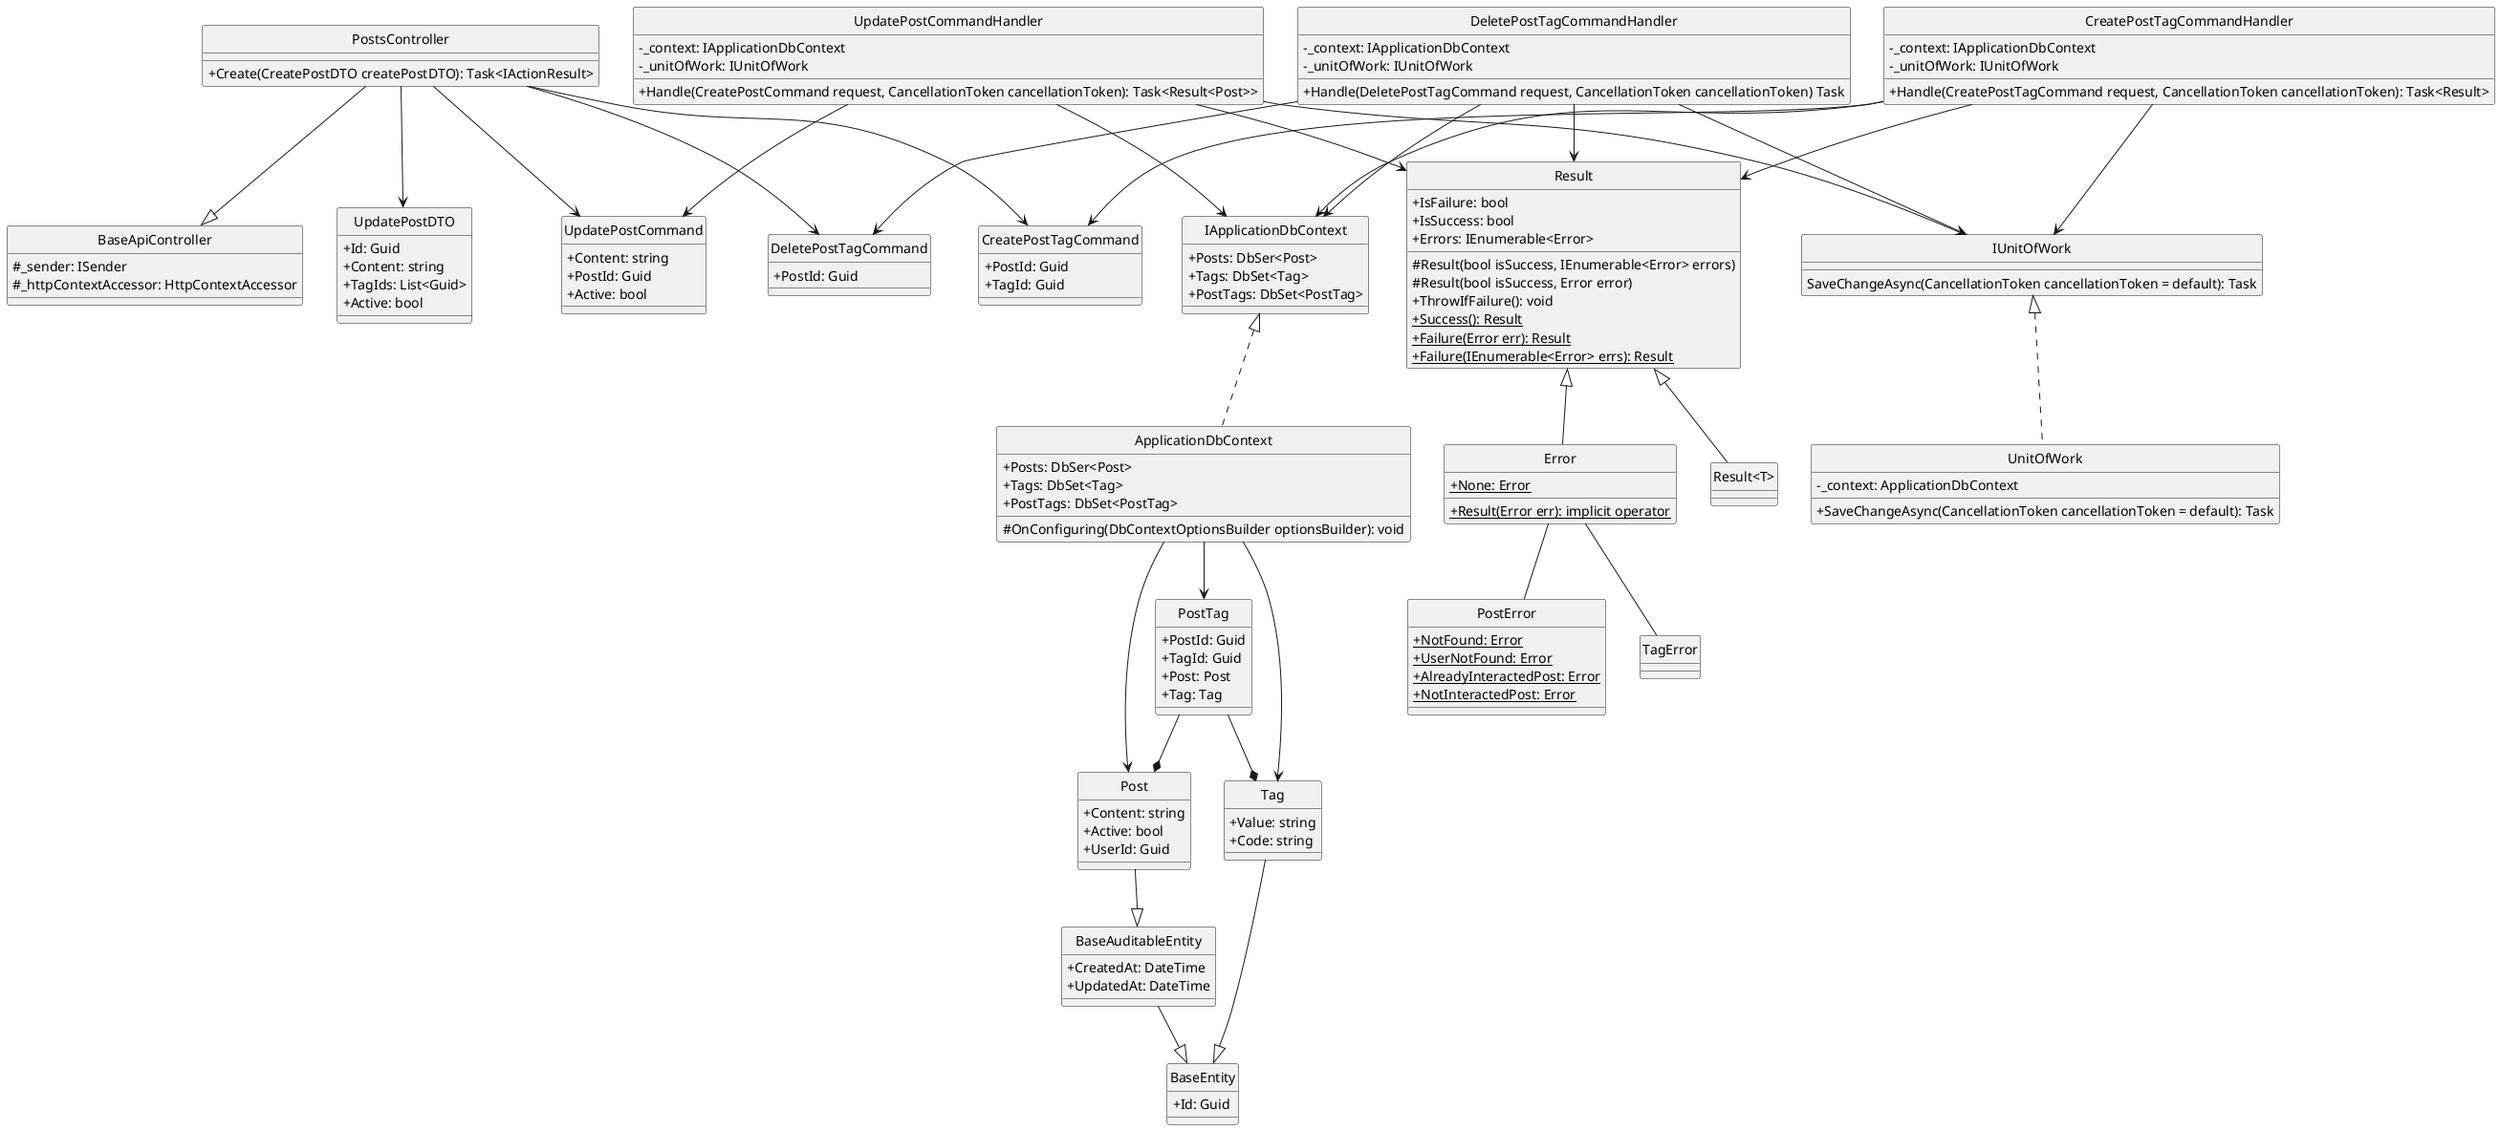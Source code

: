 @startuml 
hide circle
skinparam classAttributeIconSize 0

class BaseApiController {
    #_sender: ISender
    #_httpContextAccessor: HttpContextAccessor
}

class PostsController {
    +Create(CreatePostDTO createPostDTO): Task<IActionResult>
}

class UpdatePostCommand {
    +Content: string
    +PostId: Guid
    +Active: bool 
}

class UpdatePostCommandHandler {
    -_context: IApplicationDbContext
    -_unitOfWork: IUnitOfWork
    +Handle(CreatePostCommand request, CancellationToken cancellationToken): Task<Result<Post>>
}

class DeletePostTagCommand {
    +PostId: Guid 
}

class DeletePostTagCommandHandler {
    -_context: IApplicationDbContext
    -_unitOfWork: IUnitOfWork
    +Handle(DeletePostTagCommand request, CancellationToken cancellationToken) Task
}

class CreatePostTagCommand {
    +PostId: Guid
    +TagId: Guid
}

class CreatePostTagCommandHandler {
    -_context: IApplicationDbContext
    -_unitOfWork: IUnitOfWork 
    +Handle(CreatePostTagCommand request, CancellationToken cancellationToken): Task<Result>
}

class IApplicationDbContext {
    +Posts: DbSer<Post>
    +Tags: DbSet<Tag>
    +PostTags: DbSet<PostTag>
}

class ApplicationDbContext {
    +Posts: DbSer<Post>
    +Tags: DbSet<Tag>
    +PostTags: DbSet<PostTag>
    #OnConfiguring(DbContextOptionsBuilder optionsBuilder): void
}

class Result {
    +IsFailure: bool
    +IsSuccess: bool
    +Errors: IEnumerable<Error> 
    #Result(bool isSuccess, IEnumerable<Error> errors)
    #Result(bool isSuccess, Error error)
    +ThrowIfFailure(): void
    +{static} Success(): Result
    +{static} Failure(Error err): Result
    +{static} Failure(IEnumerable<Error> errs): Result
}

class Error {
    +{static} None: Error
    +{static} Result(Error err): implicit operator
}

class IUnitOfWork {
    SaveChangeAsync(CancellationToken cancellationToken = default): Task
}

class UnitOfWork {
    -_context: ApplicationDbContext
    +SaveChangeAsync(CancellationToken cancellationToken = default): Task
}

class PostError {
    +{static} NotFound: Error
    +{static} UserNotFound: Error
    +{static} AlreadyInteractedPost: Error
    +{static} NotInteractedPost: Error
}

class UpdatePostDTO {
    +Id: Guid
    +Content: string
    +TagIds: List<Guid> 
    +Active: bool
}

class BaseEntity {
    +Id: Guid
}

class BaseAuditableEntity{
    +CreatedAt: DateTime 
    +UpdatedAt: DateTime 
}

class Tag {
    +Value: string 
    +Code: string 
}

class Post {
    +Content: string
    +Active: bool
    +UserId: Guid 
}

class PostTag {
    +PostId: Guid
    +TagId: Guid 
    +Post: Post
    +Tag: Tag
}

'==== Update Post ====
'API Layer
PostsController --|> BaseApiController
PostsController --> UpdatePostCommand
PostsController --> UpdatePostDTO
PostsController --> DeletePostTagCommand
PostsController --> CreatePostTagCommand
'Application Layer
UpdatePostCommandHandler --> UpdatePostCommand
UpdatePostCommandHandler --> Result
UpdatePostCommandHandler --> IUnitOfWork
UpdatePostCommandHandler --> IApplicationDbContext
DeletePostTagCommandHandler --> DeletePostTagCommand
DeletePostTagCommandHandler --> Result
DeletePostTagCommandHandler --> IUnitOfWork
DeletePostTagCommandHandler --> IApplicationDbContext
CreatePostTagCommandHandler --> CreatePostTagCommand
CreatePostTagCommandHandler --> Result
CreatePostTagCommandHandler --> IUnitOfWork
CreatePostTagCommandHandler --> IApplicationDbContext
'Domain Layer
Result <|-- Error
Result <|-- "Result<T>"
Error -- TagError
Error -- PostError
Tag --|> BaseEntity
Post --|> BaseAuditableEntity
BaseAuditableEntity --|> BaseEntity
PostTag --* Post
PostTag --* Tag
'Infrastructure Layer
IUnitOfWork <|.. UnitOfWork
IApplicationDbContext <|.. ApplicationDbContext
ApplicationDbContext --> Tag
ApplicationDbContext --> Post
ApplicationDbContext --> PostTag
@enduml